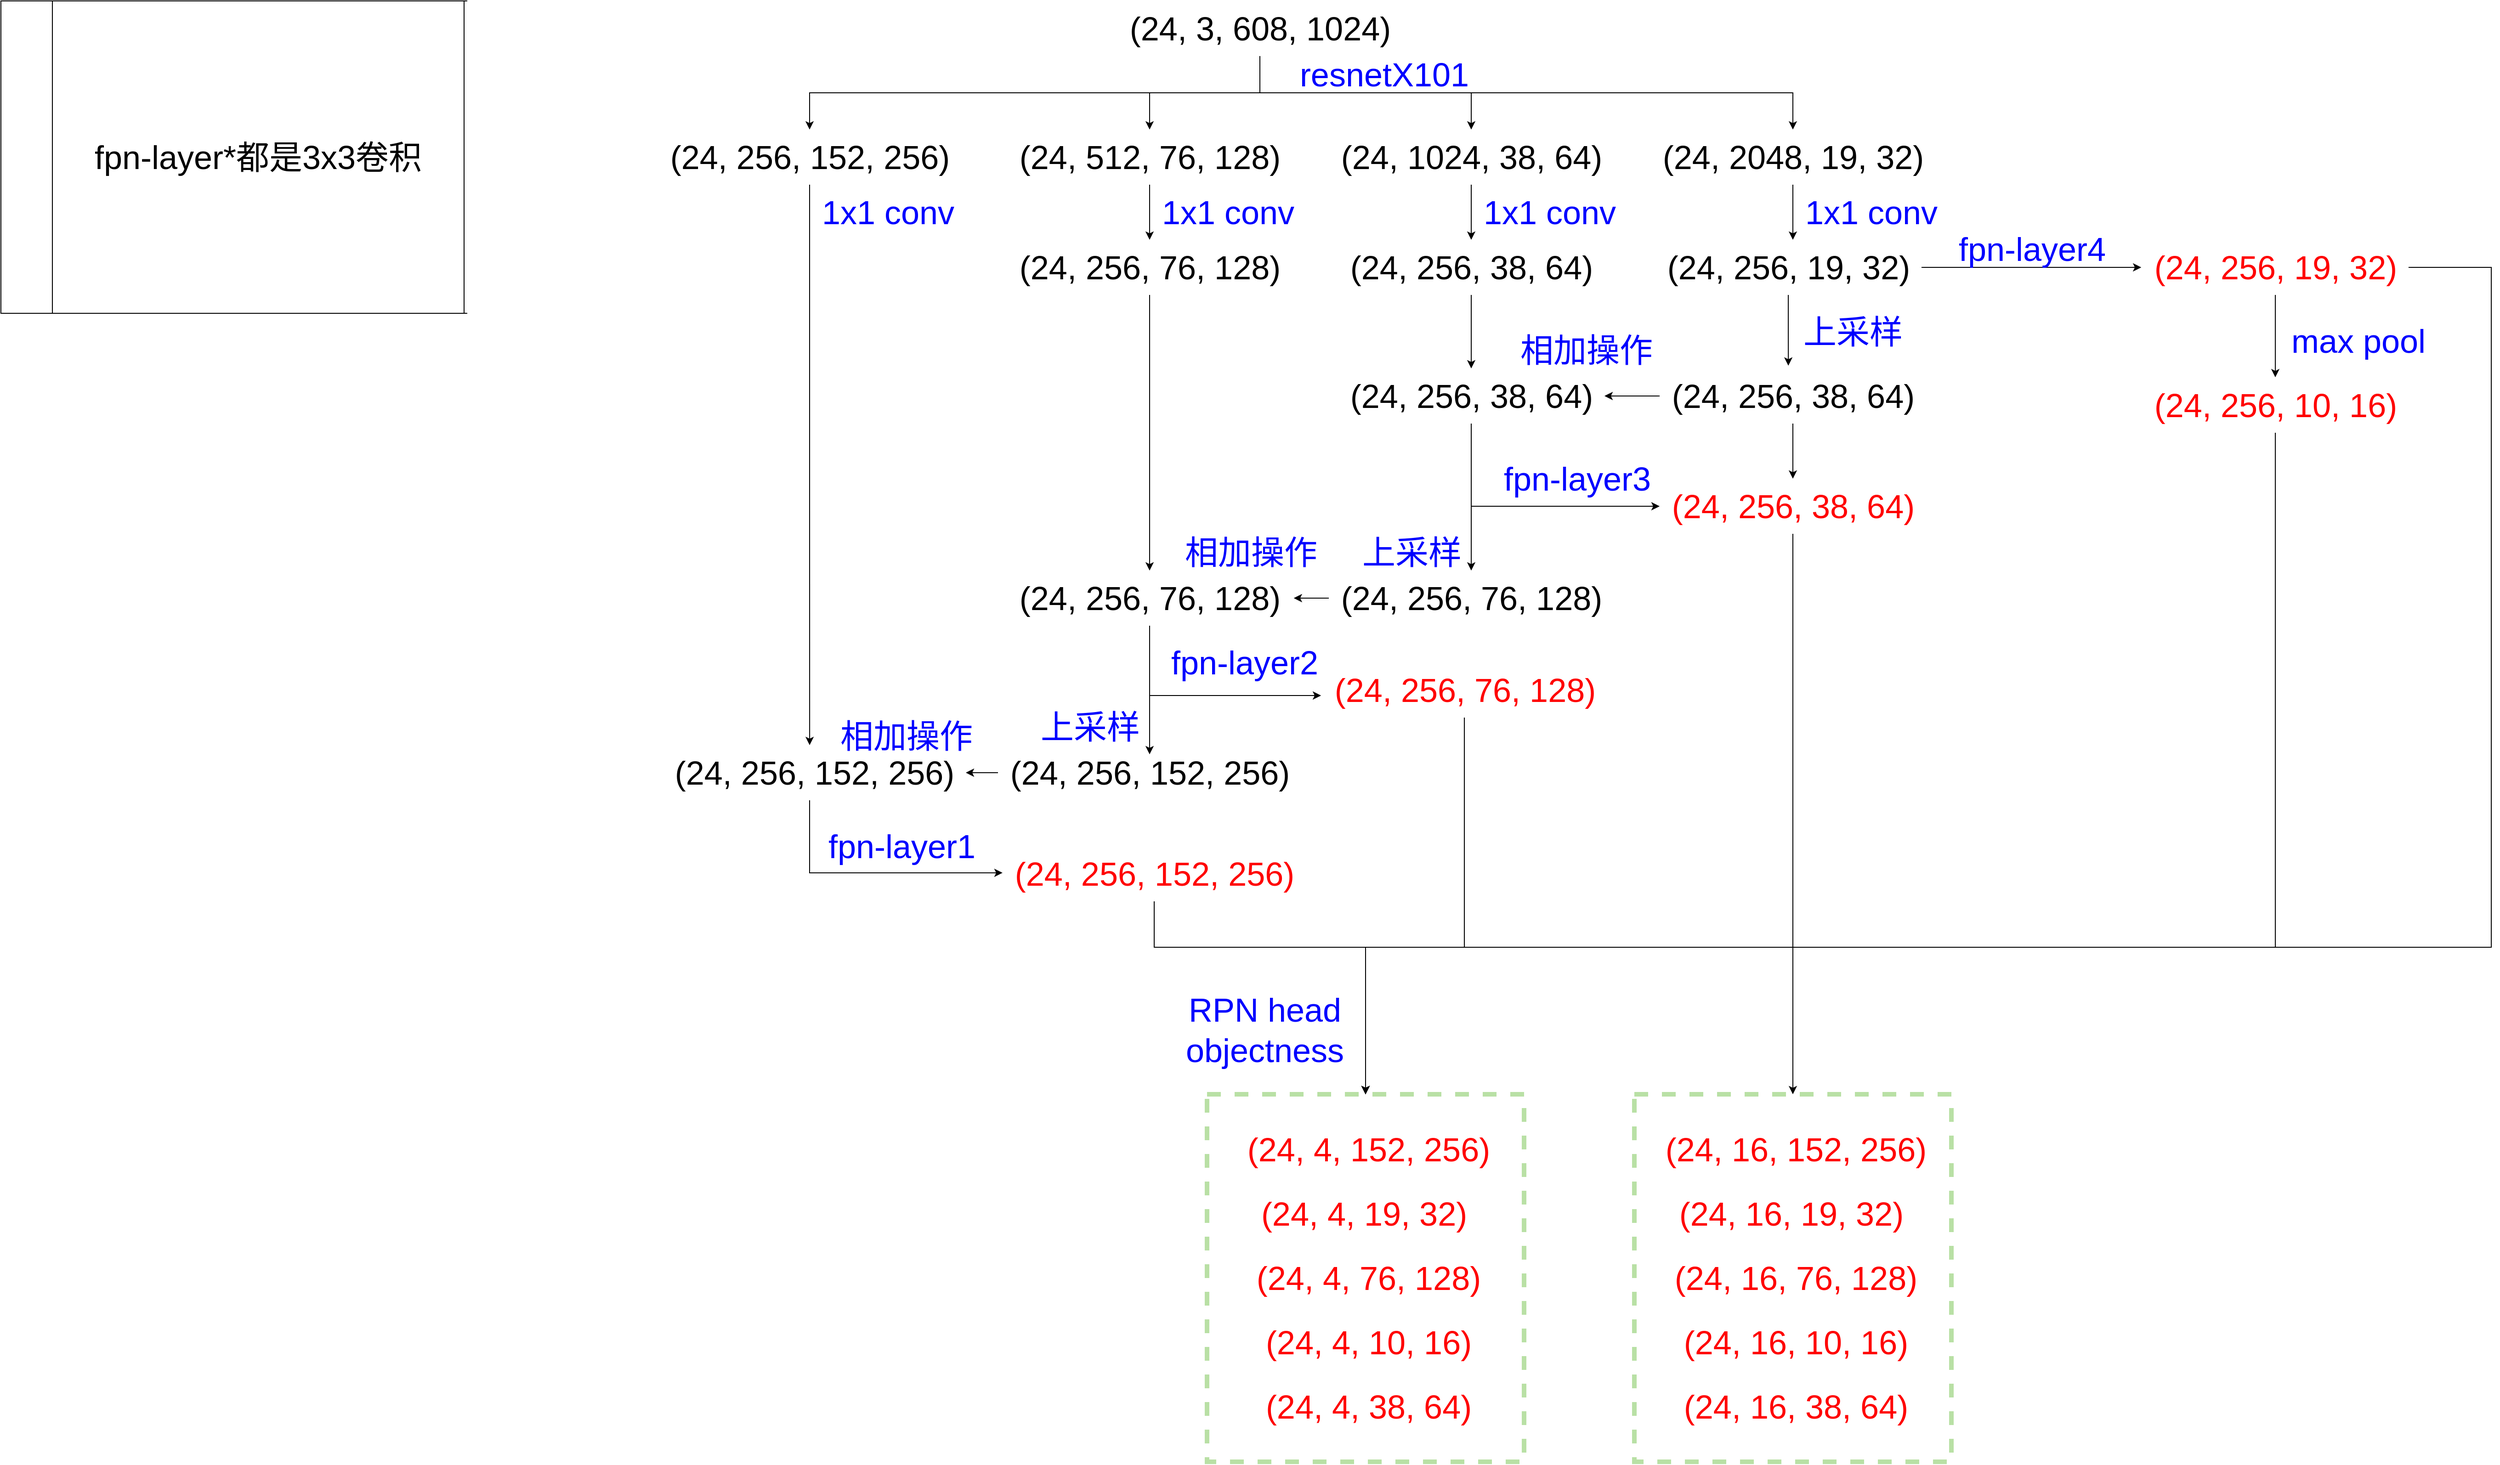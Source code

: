 <mxfile version="20.2.6" type="github">
  <diagram id="jDf5m3AYdCFQ41c70_qY" name="第 1 页">
    <mxGraphModel dx="2370" dy="1177" grid="1" gridSize="10" guides="1" tooltips="1" connect="1" arrows="1" fold="1" page="1" pageScale="1" pageWidth="3300" pageHeight="4681" math="0" shadow="0">
      <root>
        <mxCell id="0" />
        <mxCell id="1" parent="0" />
        <mxCell id="YfHTAPaN2DRpzsCkXwUB-10" style="edgeStyle=orthogonalEdgeStyle;rounded=0;orthogonalLoop=1;jettySize=auto;html=1;fontSize=36;" edge="1" parent="1" source="YfHTAPaN2DRpzsCkXwUB-4" target="YfHTAPaN2DRpzsCkXwUB-5">
          <mxGeometry relative="1" as="geometry">
            <Array as="points">
              <mxPoint x="1400" y="150" />
              <mxPoint x="910" y="150" />
            </Array>
          </mxGeometry>
        </mxCell>
        <mxCell id="YfHTAPaN2DRpzsCkXwUB-12" style="edgeStyle=orthogonalEdgeStyle;rounded=0;orthogonalLoop=1;jettySize=auto;html=1;fontSize=36;" edge="1" parent="1" source="YfHTAPaN2DRpzsCkXwUB-4" target="YfHTAPaN2DRpzsCkXwUB-6">
          <mxGeometry relative="1" as="geometry" />
        </mxCell>
        <mxCell id="YfHTAPaN2DRpzsCkXwUB-13" style="edgeStyle=orthogonalEdgeStyle;rounded=0;orthogonalLoop=1;jettySize=auto;html=1;fontSize=36;" edge="1" parent="1" source="YfHTAPaN2DRpzsCkXwUB-4" target="YfHTAPaN2DRpzsCkXwUB-7">
          <mxGeometry relative="1" as="geometry">
            <Array as="points">
              <mxPoint x="1400" y="150" />
              <mxPoint x="1980" y="150" />
            </Array>
          </mxGeometry>
        </mxCell>
        <mxCell id="YfHTAPaN2DRpzsCkXwUB-14" style="edgeStyle=orthogonalEdgeStyle;rounded=0;orthogonalLoop=1;jettySize=auto;html=1;fontSize=36;" edge="1" parent="1" source="YfHTAPaN2DRpzsCkXwUB-4" target="YfHTAPaN2DRpzsCkXwUB-8">
          <mxGeometry relative="1" as="geometry" />
        </mxCell>
        <mxCell id="YfHTAPaN2DRpzsCkXwUB-4" value="(24, 3, 608, 1024)" style="text;html=1;align=center;verticalAlign=middle;resizable=0;points=[];autosize=1;strokeColor=none;fillColor=none;fontSize=36;" vertex="1" parent="1">
          <mxGeometry x="1245" y="50" width="310" height="60" as="geometry" />
        </mxCell>
        <mxCell id="YfHTAPaN2DRpzsCkXwUB-78" style="edgeStyle=orthogonalEdgeStyle;rounded=0;orthogonalLoop=1;jettySize=auto;html=1;fontSize=36;fontColor=#FF0000;entryX=0.485;entryY=0;entryDx=0;entryDy=0;entryPerimeter=0;" edge="1" parent="1" source="YfHTAPaN2DRpzsCkXwUB-5" target="YfHTAPaN2DRpzsCkXwUB-80">
          <mxGeometry relative="1" as="geometry">
            <mxPoint x="910" y="820" as="targetPoint" />
          </mxGeometry>
        </mxCell>
        <mxCell id="YfHTAPaN2DRpzsCkXwUB-5" value="(24, 256, 152, 256)" style="text;html=1;align=center;verticalAlign=middle;resizable=0;points=[];autosize=1;strokeColor=none;fillColor=none;fontSize=36;" vertex="1" parent="1">
          <mxGeometry x="745" y="190" width="330" height="60" as="geometry" />
        </mxCell>
        <mxCell id="YfHTAPaN2DRpzsCkXwUB-59" style="edgeStyle=orthogonalEdgeStyle;rounded=0;orthogonalLoop=1;jettySize=auto;html=1;fontSize=36;fontColor=#FF0000;" edge="1" parent="1" source="YfHTAPaN2DRpzsCkXwUB-6" target="YfHTAPaN2DRpzsCkXwUB-51">
          <mxGeometry relative="1" as="geometry" />
        </mxCell>
        <mxCell id="YfHTAPaN2DRpzsCkXwUB-6" value="(24, 512, 76, 128)" style="text;html=1;align=center;verticalAlign=middle;resizable=0;points=[];autosize=1;strokeColor=none;fillColor=none;fontSize=36;" vertex="1" parent="1">
          <mxGeometry x="1125" y="190" width="310" height="60" as="geometry" />
        </mxCell>
        <mxCell id="YfHTAPaN2DRpzsCkXwUB-30" style="edgeStyle=orthogonalEdgeStyle;rounded=0;orthogonalLoop=1;jettySize=auto;html=1;fontSize=36;fontColor=#0000FF;" edge="1" parent="1" source="YfHTAPaN2DRpzsCkXwUB-7">
          <mxGeometry relative="1" as="geometry">
            <mxPoint x="1980" y="310" as="targetPoint" />
          </mxGeometry>
        </mxCell>
        <mxCell id="YfHTAPaN2DRpzsCkXwUB-7" value="(24, 2048, 19, 32)" style="text;html=1;align=center;verticalAlign=middle;resizable=0;points=[];autosize=1;strokeColor=none;fillColor=none;fontSize=36;" vertex="1" parent="1">
          <mxGeometry x="1825" y="190" width="310" height="60" as="geometry" />
        </mxCell>
        <mxCell id="YfHTAPaN2DRpzsCkXwUB-8" value="(24, 1024, 38, 64)" style="text;html=1;align=center;verticalAlign=middle;resizable=0;points=[];autosize=1;strokeColor=none;fillColor=none;fontSize=36;" vertex="1" parent="1">
          <mxGeometry x="1475" y="190" width="310" height="60" as="geometry" />
        </mxCell>
        <mxCell id="YfHTAPaN2DRpzsCkXwUB-15" value="&lt;font color=&quot;#0000ff&quot;&gt;resnetX101&lt;/font&gt;" style="text;html=1;align=center;verticalAlign=middle;resizable=0;points=[];autosize=1;strokeColor=none;fillColor=none;fontSize=36;" vertex="1" parent="1">
          <mxGeometry x="1430" y="100" width="210" height="60" as="geometry" />
        </mxCell>
        <mxCell id="YfHTAPaN2DRpzsCkXwUB-52" style="edgeStyle=orthogonalEdgeStyle;rounded=0;orthogonalLoop=1;jettySize=auto;html=1;entryX=-0.003;entryY=0.5;entryDx=0;entryDy=0;entryPerimeter=0;fontSize=36;fontColor=#FF0000;" edge="1" parent="1" source="YfHTAPaN2DRpzsCkXwUB-16" target="YfHTAPaN2DRpzsCkXwUB-19">
          <mxGeometry relative="1" as="geometry" />
        </mxCell>
        <mxCell id="YfHTAPaN2DRpzsCkXwUB-53" style="edgeStyle=orthogonalEdgeStyle;rounded=0;orthogonalLoop=1;jettySize=auto;html=1;entryX=0.483;entryY=-0.05;entryDx=0;entryDy=0;entryPerimeter=0;fontSize=36;fontColor=#FF0000;" edge="1" parent="1" source="YfHTAPaN2DRpzsCkXwUB-16" target="YfHTAPaN2DRpzsCkXwUB-23">
          <mxGeometry relative="1" as="geometry" />
        </mxCell>
        <mxCell id="YfHTAPaN2DRpzsCkXwUB-16" value="&lt;font color=&quot;#000000&quot;&gt;(24, 256, 19, 32)&lt;/font&gt;" style="text;html=1;align=center;verticalAlign=middle;resizable=0;points=[];autosize=1;strokeColor=none;fillColor=none;fontSize=36;fontColor=#0000FF;" vertex="1" parent="1">
          <mxGeometry x="1830" y="310" width="290" height="60" as="geometry" />
        </mxCell>
        <mxCell id="YfHTAPaN2DRpzsCkXwUB-18" value="&lt;font color=&quot;#0000ff&quot;&gt;1x1 conv&lt;/font&gt;" style="text;html=1;align=center;verticalAlign=middle;resizable=0;points=[];autosize=1;strokeColor=none;fillColor=none;fontSize=36;fontColor=#000000;" vertex="1" parent="1">
          <mxGeometry x="1980" y="250" width="170" height="60" as="geometry" />
        </mxCell>
        <mxCell id="YfHTAPaN2DRpzsCkXwUB-88" style="edgeStyle=orthogonalEdgeStyle;rounded=0;orthogonalLoop=1;jettySize=auto;html=1;entryX=0.5;entryY=-0.006;entryDx=0;entryDy=0;entryPerimeter=0;fontSize=36;fontColor=#000000;" edge="1" parent="1" source="YfHTAPaN2DRpzsCkXwUB-19" target="YfHTAPaN2DRpzsCkXwUB-87">
          <mxGeometry relative="1" as="geometry" />
        </mxCell>
        <mxCell id="YfHTAPaN2DRpzsCkXwUB-122" style="edgeStyle=orthogonalEdgeStyle;rounded=0;orthogonalLoop=1;jettySize=auto;html=1;fontSize=36;fontColor=#000000;" edge="1" parent="1" source="YfHTAPaN2DRpzsCkXwUB-19" target="YfHTAPaN2DRpzsCkXwUB-90">
          <mxGeometry relative="1" as="geometry">
            <Array as="points">
              <mxPoint x="2740" y="340" />
              <mxPoint x="2740" y="1080" />
              <mxPoint x="1515" y="1080" />
            </Array>
          </mxGeometry>
        </mxCell>
        <mxCell id="YfHTAPaN2DRpzsCkXwUB-19" value="&lt;font color=&quot;#ff0000&quot;&gt;(24, 256, 19, 32)&lt;/font&gt;" style="text;html=1;align=center;verticalAlign=middle;resizable=0;points=[];autosize=1;strokeColor=none;fillColor=none;fontSize=36;fontColor=#0000FF;" vertex="1" parent="1">
          <mxGeometry x="2360" y="310" width="290" height="60" as="geometry" />
        </mxCell>
        <mxCell id="YfHTAPaN2DRpzsCkXwUB-22" value="fpn-layer4" style="text;html=1;align=center;verticalAlign=middle;resizable=0;points=[];autosize=1;strokeColor=none;fillColor=none;fontSize=36;fontColor=#0000FF;" vertex="1" parent="1">
          <mxGeometry x="2150" y="290" width="180" height="60" as="geometry" />
        </mxCell>
        <mxCell id="YfHTAPaN2DRpzsCkXwUB-40" style="edgeStyle=orthogonalEdgeStyle;rounded=0;orthogonalLoop=1;jettySize=auto;html=1;entryX=1;entryY=0.5;entryDx=0;entryDy=0;entryPerimeter=0;fontSize=36;fontColor=#0000FF;" edge="1" parent="1" source="YfHTAPaN2DRpzsCkXwUB-23" target="YfHTAPaN2DRpzsCkXwUB-38">
          <mxGeometry relative="1" as="geometry" />
        </mxCell>
        <mxCell id="YfHTAPaN2DRpzsCkXwUB-67" style="edgeStyle=orthogonalEdgeStyle;rounded=0;orthogonalLoop=1;jettySize=auto;html=1;fontSize=36;fontColor=#FF0000;" edge="1" parent="1" source="YfHTAPaN2DRpzsCkXwUB-23" target="YfHTAPaN2DRpzsCkXwUB-42">
          <mxGeometry relative="1" as="geometry" />
        </mxCell>
        <mxCell id="YfHTAPaN2DRpzsCkXwUB-23" value="&lt;font color=&quot;#000000&quot;&gt;(24, 256, 38, 64)&lt;/font&gt;" style="text;html=1;align=center;verticalAlign=middle;resizable=0;points=[];autosize=1;strokeColor=none;fillColor=none;fontSize=36;fontColor=#0000FF;" vertex="1" parent="1">
          <mxGeometry x="1835" y="450" width="290" height="60" as="geometry" />
        </mxCell>
        <mxCell id="YfHTAPaN2DRpzsCkXwUB-25" value="上采样" style="text;html=1;align=center;verticalAlign=middle;resizable=0;points=[];autosize=1;strokeColor=none;fillColor=none;fontSize=36;fontColor=#0000FF;" vertex="1" parent="1">
          <mxGeometry x="1980" y="380" width="130" height="60" as="geometry" />
        </mxCell>
        <mxCell id="YfHTAPaN2DRpzsCkXwUB-31" style="edgeStyle=orthogonalEdgeStyle;rounded=0;orthogonalLoop=1;jettySize=auto;html=1;fontSize=36;fontColor=#0000FF;" edge="1" parent="1">
          <mxGeometry relative="1" as="geometry">
            <mxPoint x="1630" y="310" as="targetPoint" />
            <mxPoint x="1630" y="250" as="sourcePoint" />
          </mxGeometry>
        </mxCell>
        <mxCell id="YfHTAPaN2DRpzsCkXwUB-55" style="edgeStyle=orthogonalEdgeStyle;rounded=0;orthogonalLoop=1;jettySize=auto;html=1;fontSize=36;fontColor=#FF0000;" edge="1" parent="1" source="YfHTAPaN2DRpzsCkXwUB-33" target="YfHTAPaN2DRpzsCkXwUB-38">
          <mxGeometry relative="1" as="geometry" />
        </mxCell>
        <mxCell id="YfHTAPaN2DRpzsCkXwUB-33" value="&lt;font color=&quot;#000000&quot;&gt;(24, 256, 38, 64)&lt;/font&gt;" style="text;html=1;align=center;verticalAlign=middle;resizable=0;points=[];autosize=1;strokeColor=none;fillColor=none;fontSize=36;fontColor=#0000FF;" vertex="1" parent="1">
          <mxGeometry x="1485" y="310" width="290" height="60" as="geometry" />
        </mxCell>
        <mxCell id="YfHTAPaN2DRpzsCkXwUB-34" value="&lt;font color=&quot;#0000ff&quot;&gt;1x1 conv&lt;/font&gt;" style="text;html=1;align=center;verticalAlign=middle;resizable=0;points=[];autosize=1;strokeColor=none;fillColor=none;fontSize=36;fontColor=#000000;" vertex="1" parent="1">
          <mxGeometry x="1630" y="250" width="170" height="60" as="geometry" />
        </mxCell>
        <mxCell id="YfHTAPaN2DRpzsCkXwUB-37" value="fpn-layer2" style="text;html=1;align=center;verticalAlign=middle;resizable=0;points=[];autosize=1;strokeColor=none;fillColor=none;fontSize=36;fontColor=#0000FF;" vertex="1" parent="1">
          <mxGeometry x="1292.5" y="740" width="180" height="60" as="geometry" />
        </mxCell>
        <mxCell id="YfHTAPaN2DRpzsCkXwUB-66" style="edgeStyle=orthogonalEdgeStyle;rounded=0;orthogonalLoop=1;jettySize=auto;html=1;entryX=0;entryY=0.5;entryDx=0;entryDy=0;entryPerimeter=0;fontSize=36;fontColor=#FF0000;" edge="1" parent="1" source="YfHTAPaN2DRpzsCkXwUB-38" target="YfHTAPaN2DRpzsCkXwUB-42">
          <mxGeometry relative="1" as="geometry">
            <Array as="points">
              <mxPoint x="1630" y="600" />
            </Array>
          </mxGeometry>
        </mxCell>
        <mxCell id="YfHTAPaN2DRpzsCkXwUB-68" style="edgeStyle=orthogonalEdgeStyle;rounded=0;orthogonalLoop=1;jettySize=auto;html=1;fontSize=36;fontColor=#FF0000;" edge="1" parent="1" source="YfHTAPaN2DRpzsCkXwUB-38" target="YfHTAPaN2DRpzsCkXwUB-45">
          <mxGeometry relative="1" as="geometry" />
        </mxCell>
        <mxCell id="YfHTAPaN2DRpzsCkXwUB-38" value="&lt;font color=&quot;#000000&quot;&gt;(24, 256, 38, 64)&lt;/font&gt;" style="text;html=1;align=center;verticalAlign=middle;resizable=0;points=[];autosize=1;strokeColor=none;fillColor=none;fontSize=36;fontColor=#0000FF;" vertex="1" parent="1">
          <mxGeometry x="1485" y="450" width="290" height="60" as="geometry" />
        </mxCell>
        <mxCell id="YfHTAPaN2DRpzsCkXwUB-41" value="相加操作" style="text;html=1;align=center;verticalAlign=middle;resizable=0;points=[];autosize=1;strokeColor=none;fillColor=none;fontSize=36;fontColor=#0000FF;" vertex="1" parent="1">
          <mxGeometry x="1670" y="400" width="170" height="60" as="geometry" />
        </mxCell>
        <mxCell id="YfHTAPaN2DRpzsCkXwUB-120" style="edgeStyle=orthogonalEdgeStyle;rounded=0;orthogonalLoop=1;jettySize=auto;html=1;entryX=0.5;entryY=0;entryDx=0;entryDy=0;fontSize=36;fontColor=#000000;" edge="1" parent="1" source="YfHTAPaN2DRpzsCkXwUB-42" target="YfHTAPaN2DRpzsCkXwUB-90">
          <mxGeometry relative="1" as="geometry">
            <Array as="points">
              <mxPoint x="1980" y="1080" />
              <mxPoint x="1515" y="1080" />
            </Array>
          </mxGeometry>
        </mxCell>
        <mxCell id="YfHTAPaN2DRpzsCkXwUB-135" style="edgeStyle=orthogonalEdgeStyle;rounded=0;orthogonalLoop=1;jettySize=auto;html=1;entryX=0.5;entryY=0;entryDx=0;entryDy=0;fontSize=36;fontColor=#000000;" edge="1" parent="1" source="YfHTAPaN2DRpzsCkXwUB-42" target="YfHTAPaN2DRpzsCkXwUB-129">
          <mxGeometry relative="1" as="geometry" />
        </mxCell>
        <mxCell id="YfHTAPaN2DRpzsCkXwUB-42" value="&lt;font color=&quot;#ff0000&quot;&gt;(24, 256, 38, 64)&lt;/font&gt;" style="text;html=1;align=center;verticalAlign=middle;resizable=0;points=[];autosize=1;strokeColor=none;fillColor=none;fontSize=36;fontColor=#0000FF;" vertex="1" parent="1">
          <mxGeometry x="1835" y="570" width="290" height="60" as="geometry" />
        </mxCell>
        <mxCell id="YfHTAPaN2DRpzsCkXwUB-44" value="fpn-layer3" style="text;html=1;align=center;verticalAlign=middle;resizable=0;points=[];autosize=1;strokeColor=none;fillColor=none;fontSize=36;fontColor=#0000FF;" vertex="1" parent="1">
          <mxGeometry x="1655" y="540" width="180" height="60" as="geometry" />
        </mxCell>
        <mxCell id="YfHTAPaN2DRpzsCkXwUB-70" style="edgeStyle=orthogonalEdgeStyle;rounded=0;orthogonalLoop=1;jettySize=auto;html=1;entryX=1.006;entryY=0.5;entryDx=0;entryDy=0;entryPerimeter=0;fontSize=36;fontColor=#FF0000;" edge="1" parent="1" source="YfHTAPaN2DRpzsCkXwUB-45" target="YfHTAPaN2DRpzsCkXwUB-69">
          <mxGeometry relative="1" as="geometry" />
        </mxCell>
        <mxCell id="YfHTAPaN2DRpzsCkXwUB-45" value="&lt;font color=&quot;#000000&quot;&gt;(24, 256, 76, 128)&lt;/font&gt;" style="text;html=1;align=center;verticalAlign=middle;resizable=0;points=[];autosize=1;strokeColor=none;fillColor=none;fontSize=36;fontColor=#0000FF;" vertex="1" parent="1">
          <mxGeometry x="1475" y="670" width="310" height="60" as="geometry" />
        </mxCell>
        <mxCell id="YfHTAPaN2DRpzsCkXwUB-71" style="edgeStyle=orthogonalEdgeStyle;rounded=0;orthogonalLoop=1;jettySize=auto;html=1;fontSize=36;fontColor=#FF0000;" edge="1" parent="1" source="YfHTAPaN2DRpzsCkXwUB-51" target="YfHTAPaN2DRpzsCkXwUB-69">
          <mxGeometry relative="1" as="geometry" />
        </mxCell>
        <mxCell id="YfHTAPaN2DRpzsCkXwUB-51" value="(24, 256, 76, 128)" style="text;html=1;align=center;verticalAlign=middle;resizable=0;points=[];autosize=1;strokeColor=none;fillColor=none;fontSize=36;" vertex="1" parent="1">
          <mxGeometry x="1125" y="310" width="310" height="60" as="geometry" />
        </mxCell>
        <mxCell id="YfHTAPaN2DRpzsCkXwUB-58" value="上采样" style="text;html=1;align=center;verticalAlign=middle;resizable=0;points=[];autosize=1;strokeColor=none;fillColor=none;fontSize=36;fontColor=#0000FF;" vertex="1" parent="1">
          <mxGeometry x="1500" y="620" width="130" height="60" as="geometry" />
        </mxCell>
        <mxCell id="YfHTAPaN2DRpzsCkXwUB-60" value="&lt;font color=&quot;#0000ff&quot;&gt;1x1 conv&lt;/font&gt;" style="text;html=1;align=center;verticalAlign=middle;resizable=0;points=[];autosize=1;strokeColor=none;fillColor=none;fontSize=36;fontColor=#000000;" vertex="1" parent="1">
          <mxGeometry x="1280" y="250" width="170" height="60" as="geometry" />
        </mxCell>
        <mxCell id="YfHTAPaN2DRpzsCkXwUB-74" style="edgeStyle=orthogonalEdgeStyle;rounded=0;orthogonalLoop=1;jettySize=auto;html=1;entryX=-0.003;entryY=0.6;entryDx=0;entryDy=0;entryPerimeter=0;fontSize=36;fontColor=#FF0000;" edge="1" parent="1" source="YfHTAPaN2DRpzsCkXwUB-69" target="YfHTAPaN2DRpzsCkXwUB-73">
          <mxGeometry relative="1" as="geometry">
            <Array as="points">
              <mxPoint x="1280" y="806" />
            </Array>
          </mxGeometry>
        </mxCell>
        <mxCell id="YfHTAPaN2DRpzsCkXwUB-75" style="edgeStyle=orthogonalEdgeStyle;rounded=0;orthogonalLoop=1;jettySize=auto;html=1;fontSize=36;fontColor=#FF0000;" edge="1" parent="1" source="YfHTAPaN2DRpzsCkXwUB-69">
          <mxGeometry relative="1" as="geometry">
            <mxPoint x="1280" y="870" as="targetPoint" />
          </mxGeometry>
        </mxCell>
        <mxCell id="YfHTAPaN2DRpzsCkXwUB-69" value="&lt;font color=&quot;#000000&quot;&gt;(24, 256, 76, 128)&lt;/font&gt;" style="text;html=1;align=center;verticalAlign=middle;resizable=0;points=[];autosize=1;strokeColor=none;fillColor=none;fontSize=36;fontColor=#0000FF;" vertex="1" parent="1">
          <mxGeometry x="1125" y="670" width="310" height="60" as="geometry" />
        </mxCell>
        <mxCell id="YfHTAPaN2DRpzsCkXwUB-72" value="相加操作" style="text;html=1;align=center;verticalAlign=middle;resizable=0;points=[];autosize=1;strokeColor=none;fillColor=none;fontSize=36;fontColor=#0000FF;" vertex="1" parent="1">
          <mxGeometry x="1305" y="620" width="170" height="60" as="geometry" />
        </mxCell>
        <mxCell id="YfHTAPaN2DRpzsCkXwUB-119" style="edgeStyle=orthogonalEdgeStyle;rounded=0;orthogonalLoop=1;jettySize=auto;html=1;fontSize=36;fontColor=#000000;" edge="1" parent="1" source="YfHTAPaN2DRpzsCkXwUB-73" target="YfHTAPaN2DRpzsCkXwUB-90">
          <mxGeometry relative="1" as="geometry">
            <Array as="points">
              <mxPoint x="1623" y="1080" />
              <mxPoint x="1515" y="1080" />
            </Array>
          </mxGeometry>
        </mxCell>
        <mxCell id="YfHTAPaN2DRpzsCkXwUB-73" value="&lt;font color=&quot;#ff0000&quot;&gt;(24, 256, 76, 128)&lt;/font&gt;" style="text;html=1;align=center;verticalAlign=middle;resizable=0;points=[];autosize=1;strokeColor=none;fillColor=none;fontSize=36;fontColor=#0000FF;" vertex="1" parent="1">
          <mxGeometry x="1467.5" y="770" width="310" height="60" as="geometry" />
        </mxCell>
        <mxCell id="YfHTAPaN2DRpzsCkXwUB-81" style="edgeStyle=orthogonalEdgeStyle;rounded=0;orthogonalLoop=1;jettySize=auto;html=1;fontSize=36;fontColor=#FF0000;" edge="1" parent="1" source="YfHTAPaN2DRpzsCkXwUB-76" target="YfHTAPaN2DRpzsCkXwUB-80">
          <mxGeometry relative="1" as="geometry" />
        </mxCell>
        <mxCell id="YfHTAPaN2DRpzsCkXwUB-76" value="&lt;font color=&quot;#000000&quot;&gt;(24, 256, 152, 256)&lt;/font&gt;" style="text;html=1;align=center;verticalAlign=middle;resizable=0;points=[];autosize=1;strokeColor=none;fillColor=none;fontSize=36;fontColor=#0000FF;" vertex="1" parent="1">
          <mxGeometry x="1115" y="860" width="330" height="60" as="geometry" />
        </mxCell>
        <mxCell id="YfHTAPaN2DRpzsCkXwUB-77" value="上采样" style="text;html=1;align=center;verticalAlign=middle;resizable=0;points=[];autosize=1;strokeColor=none;fillColor=none;fontSize=36;fontColor=#0000FF;" vertex="1" parent="1">
          <mxGeometry x="1150" y="810" width="130" height="60" as="geometry" />
        </mxCell>
        <mxCell id="YfHTAPaN2DRpzsCkXwUB-79" value="&lt;font color=&quot;#0000ff&quot;&gt;1x1 conv&lt;/font&gt;" style="text;html=1;align=center;verticalAlign=middle;resizable=0;points=[];autosize=1;strokeColor=none;fillColor=none;fontSize=36;fontColor=#000000;" vertex="1" parent="1">
          <mxGeometry x="910" y="250" width="170" height="60" as="geometry" />
        </mxCell>
        <mxCell id="YfHTAPaN2DRpzsCkXwUB-84" style="edgeStyle=orthogonalEdgeStyle;rounded=0;orthogonalLoop=1;jettySize=auto;html=1;entryX=0;entryY=0.483;entryDx=0;entryDy=0;entryPerimeter=0;fontSize=36;fontColor=#FF0000;" edge="1" parent="1" source="YfHTAPaN2DRpzsCkXwUB-80" target="YfHTAPaN2DRpzsCkXwUB-83">
          <mxGeometry relative="1" as="geometry">
            <Array as="points">
              <mxPoint x="910" y="999" />
            </Array>
          </mxGeometry>
        </mxCell>
        <mxCell id="YfHTAPaN2DRpzsCkXwUB-80" value="&lt;font color=&quot;#000000&quot;&gt;(24, 256, 152, 256)&lt;/font&gt;" style="text;html=1;align=center;verticalAlign=middle;resizable=0;points=[];autosize=1;strokeColor=none;fillColor=none;fontSize=36;fontColor=#0000FF;" vertex="1" parent="1">
          <mxGeometry x="750" y="860" width="330" height="60" as="geometry" />
        </mxCell>
        <mxCell id="YfHTAPaN2DRpzsCkXwUB-82" value="相加操作" style="text;html=1;align=center;verticalAlign=middle;resizable=0;points=[];autosize=1;strokeColor=none;fillColor=none;fontSize=36;fontColor=#0000FF;" vertex="1" parent="1">
          <mxGeometry x="930" y="820" width="170" height="60" as="geometry" />
        </mxCell>
        <mxCell id="YfHTAPaN2DRpzsCkXwUB-111" style="edgeStyle=orthogonalEdgeStyle;rounded=0;orthogonalLoop=1;jettySize=auto;html=1;entryX=0.5;entryY=0;entryDx=0;entryDy=0;fontSize=36;fontColor=#000000;" edge="1" parent="1" source="YfHTAPaN2DRpzsCkXwUB-83" target="YfHTAPaN2DRpzsCkXwUB-90">
          <mxGeometry relative="1" as="geometry">
            <Array as="points">
              <mxPoint x="1285" y="1080" />
              <mxPoint x="1515" y="1080" />
            </Array>
          </mxGeometry>
        </mxCell>
        <mxCell id="YfHTAPaN2DRpzsCkXwUB-83" value="&lt;font color=&quot;#ff0000&quot;&gt;(24, 256, 152, 256)&lt;/font&gt;" style="text;html=1;align=center;verticalAlign=middle;resizable=0;points=[];autosize=1;strokeColor=none;fillColor=none;fontSize=36;fontColor=#0000FF;" vertex="1" parent="1">
          <mxGeometry x="1120" y="970" width="330" height="60" as="geometry" />
        </mxCell>
        <mxCell id="YfHTAPaN2DRpzsCkXwUB-85" value="fpn-layer1" style="text;html=1;align=center;verticalAlign=middle;resizable=0;points=[];autosize=1;strokeColor=none;fillColor=none;fontSize=36;fontColor=#0000FF;" vertex="1" parent="1">
          <mxGeometry x="920" y="940" width="180" height="60" as="geometry" />
        </mxCell>
        <mxCell id="YfHTAPaN2DRpzsCkXwUB-86" value="&lt;font color=&quot;#000000&quot;&gt;fpn-layer*都是3x3卷积&lt;/font&gt;" style="shape=process;whiteSpace=wrap;html=1;backgroundOutline=1;fontSize=36;fontColor=#FF0000;" vertex="1" parent="1">
          <mxGeometry x="30" y="50" width="560" height="340" as="geometry" />
        </mxCell>
        <mxCell id="YfHTAPaN2DRpzsCkXwUB-121" style="edgeStyle=orthogonalEdgeStyle;rounded=0;orthogonalLoop=1;jettySize=auto;html=1;fontSize=36;fontColor=#000000;" edge="1" parent="1" source="YfHTAPaN2DRpzsCkXwUB-87" target="YfHTAPaN2DRpzsCkXwUB-90">
          <mxGeometry relative="1" as="geometry">
            <Array as="points">
              <mxPoint x="2505" y="1080" />
              <mxPoint x="1515" y="1080" />
            </Array>
          </mxGeometry>
        </mxCell>
        <mxCell id="YfHTAPaN2DRpzsCkXwUB-87" value="&lt;font color=&quot;#ff0000&quot;&gt;(24, 256, 10, 16)&lt;/font&gt;" style="text;html=1;align=center;verticalAlign=middle;resizable=0;points=[];autosize=1;strokeColor=none;fillColor=none;fontSize=36;fontColor=#0000FF;" vertex="1" parent="1">
          <mxGeometry x="2360" y="460" width="290" height="60" as="geometry" />
        </mxCell>
        <mxCell id="YfHTAPaN2DRpzsCkXwUB-89" value="max pool" style="text;html=1;align=center;verticalAlign=middle;resizable=0;points=[];autosize=1;strokeColor=none;fillColor=none;fontSize=36;fontColor=#0000FF;" vertex="1" parent="1">
          <mxGeometry x="2510" y="390" width="170" height="60" as="geometry" />
        </mxCell>
        <mxCell id="YfHTAPaN2DRpzsCkXwUB-90" value="" style="rounded=0;whiteSpace=wrap;html=1;fontSize=36;fontColor=#000000;dashed=1;strokeColor=#B9E0A5;strokeWidth=5;" vertex="1" parent="1">
          <mxGeometry x="1342.5" y="1240" width="345" height="400" as="geometry" />
        </mxCell>
        <mxCell id="YfHTAPaN2DRpzsCkXwUB-96" value="&lt;font color=&quot;#ff0000&quot;&gt;(24, 4, 152, 256)&lt;/font&gt;" style="text;html=1;align=center;verticalAlign=middle;resizable=0;points=[];autosize=1;strokeColor=none;fillColor=none;fontSize=36;fontColor=#0000FF;" vertex="1" parent="1">
          <mxGeometry x="1372.5" y="1270" width="290" height="60" as="geometry" />
        </mxCell>
        <mxCell id="YfHTAPaN2DRpzsCkXwUB-97" value="&lt;font color=&quot;#ff0000&quot;&gt;(24, 4, 76, 128)&lt;/font&gt;" style="text;html=1;align=center;verticalAlign=middle;resizable=0;points=[];autosize=1;strokeColor=none;fillColor=none;fontSize=36;fontColor=#0000FF;" vertex="1" parent="1">
          <mxGeometry x="1382.5" y="1410" width="270" height="60" as="geometry" />
        </mxCell>
        <mxCell id="YfHTAPaN2DRpzsCkXwUB-98" value="&lt;font color=&quot;#ff0000&quot;&gt;(24, 4, 38, 64)&lt;/font&gt;" style="text;html=1;align=center;verticalAlign=middle;resizable=0;points=[];autosize=1;strokeColor=none;fillColor=none;fontSize=36;fontColor=#0000FF;" vertex="1" parent="1">
          <mxGeometry x="1392.5" y="1550" width="250" height="60" as="geometry" />
        </mxCell>
        <mxCell id="YfHTAPaN2DRpzsCkXwUB-99" value="&lt;font color=&quot;#ff0000&quot;&gt;(24, 4, 19, 32)&lt;/font&gt;" style="text;html=1;align=center;verticalAlign=middle;resizable=0;points=[];autosize=1;strokeColor=none;fillColor=none;fontSize=36;fontColor=#0000FF;" vertex="1" parent="1">
          <mxGeometry x="1387.5" y="1340" width="250" height="60" as="geometry" />
        </mxCell>
        <mxCell id="YfHTAPaN2DRpzsCkXwUB-100" value="&lt;font color=&quot;#ff0000&quot;&gt;(24, 4, 10, 16)&lt;/font&gt;" style="text;html=1;align=center;verticalAlign=middle;resizable=0;points=[];autosize=1;strokeColor=none;fillColor=none;fontSize=36;fontColor=#0000FF;" vertex="1" parent="1">
          <mxGeometry x="1392.5" y="1480" width="250" height="60" as="geometry" />
        </mxCell>
        <mxCell id="YfHTAPaN2DRpzsCkXwUB-101" value="RPN head&lt;br&gt;objectness" style="text;html=1;align=center;verticalAlign=middle;resizable=0;points=[];autosize=1;strokeColor=none;fillColor=none;fontSize=36;fontColor=#0000FF;" vertex="1" parent="1">
          <mxGeometry x="1305" y="1120" width="200" height="100" as="geometry" />
        </mxCell>
        <mxCell id="YfHTAPaN2DRpzsCkXwUB-123" value="" style="rounded=0;whiteSpace=wrap;html=1;fontSize=36;fontColor=#000000;dashed=1;strokeColor=#B9E0A5;strokeWidth=5;" vertex="1" parent="1">
          <mxGeometry x="1342.5" y="1240" width="345" height="400" as="geometry" />
        </mxCell>
        <mxCell id="YfHTAPaN2DRpzsCkXwUB-124" value="&lt;font color=&quot;#ff0000&quot;&gt;(24, 4, 152, 256)&lt;/font&gt;" style="text;html=1;align=center;verticalAlign=middle;resizable=0;points=[];autosize=1;strokeColor=none;fillColor=none;fontSize=36;fontColor=#0000FF;" vertex="1" parent="1">
          <mxGeometry x="1372.5" y="1270" width="290" height="60" as="geometry" />
        </mxCell>
        <mxCell id="YfHTAPaN2DRpzsCkXwUB-125" value="&lt;font color=&quot;#ff0000&quot;&gt;(24, 4, 76, 128)&lt;/font&gt;" style="text;html=1;align=center;verticalAlign=middle;resizable=0;points=[];autosize=1;strokeColor=none;fillColor=none;fontSize=36;fontColor=#0000FF;" vertex="1" parent="1">
          <mxGeometry x="1382.5" y="1410" width="270" height="60" as="geometry" />
        </mxCell>
        <mxCell id="YfHTAPaN2DRpzsCkXwUB-126" value="&lt;font color=&quot;#ff0000&quot;&gt;(24, 4, 38, 64)&lt;/font&gt;" style="text;html=1;align=center;verticalAlign=middle;resizable=0;points=[];autosize=1;strokeColor=none;fillColor=none;fontSize=36;fontColor=#0000FF;" vertex="1" parent="1">
          <mxGeometry x="1392.5" y="1550" width="250" height="60" as="geometry" />
        </mxCell>
        <mxCell id="YfHTAPaN2DRpzsCkXwUB-127" value="&lt;font color=&quot;#ff0000&quot;&gt;(24, 4, 19, 32)&lt;/font&gt;" style="text;html=1;align=center;verticalAlign=middle;resizable=0;points=[];autosize=1;strokeColor=none;fillColor=none;fontSize=36;fontColor=#0000FF;" vertex="1" parent="1">
          <mxGeometry x="1387.5" y="1340" width="250" height="60" as="geometry" />
        </mxCell>
        <mxCell id="YfHTAPaN2DRpzsCkXwUB-128" value="&lt;font color=&quot;#ff0000&quot;&gt;(24, 4, 10, 16)&lt;/font&gt;" style="text;html=1;align=center;verticalAlign=middle;resizable=0;points=[];autosize=1;strokeColor=none;fillColor=none;fontSize=36;fontColor=#0000FF;" vertex="1" parent="1">
          <mxGeometry x="1392.5" y="1480" width="250" height="60" as="geometry" />
        </mxCell>
        <mxCell id="YfHTAPaN2DRpzsCkXwUB-129" value="" style="rounded=0;whiteSpace=wrap;html=1;fontSize=36;fontColor=#000000;dashed=1;strokeColor=#B9E0A5;strokeWidth=5;" vertex="1" parent="1">
          <mxGeometry x="1807.5" y="1240" width="345" height="400" as="geometry" />
        </mxCell>
        <mxCell id="YfHTAPaN2DRpzsCkXwUB-130" value="&lt;font color=&quot;#ff0000&quot;&gt;(24, 16, 152, 256)&lt;/font&gt;" style="text;html=1;align=center;verticalAlign=middle;resizable=0;points=[];autosize=1;strokeColor=none;fillColor=none;fontSize=36;fontColor=#0000FF;" vertex="1" parent="1">
          <mxGeometry x="1827.5" y="1270" width="310" height="60" as="geometry" />
        </mxCell>
        <mxCell id="YfHTAPaN2DRpzsCkXwUB-131" value="&lt;font color=&quot;#ff0000&quot;&gt;(24, 16, 76, 128)&lt;/font&gt;" style="text;html=1;align=center;verticalAlign=middle;resizable=0;points=[];autosize=1;strokeColor=none;fillColor=none;fontSize=36;fontColor=#0000FF;" vertex="1" parent="1">
          <mxGeometry x="1837.5" y="1410" width="290" height="60" as="geometry" />
        </mxCell>
        <mxCell id="YfHTAPaN2DRpzsCkXwUB-132" value="&lt;font color=&quot;#ff0000&quot;&gt;(24, 16, 38, 64)&lt;/font&gt;" style="text;html=1;align=center;verticalAlign=middle;resizable=0;points=[];autosize=1;strokeColor=none;fillColor=none;fontSize=36;fontColor=#0000FF;" vertex="1" parent="1">
          <mxGeometry x="1847.5" y="1550" width="270" height="60" as="geometry" />
        </mxCell>
        <mxCell id="YfHTAPaN2DRpzsCkXwUB-133" value="&lt;font color=&quot;#ff0000&quot;&gt;(24, 16, 19, 32)&lt;/font&gt;" style="text;html=1;align=center;verticalAlign=middle;resizable=0;points=[];autosize=1;strokeColor=none;fillColor=none;fontSize=36;fontColor=#0000FF;" vertex="1" parent="1">
          <mxGeometry x="1842.5" y="1340" width="270" height="60" as="geometry" />
        </mxCell>
        <mxCell id="YfHTAPaN2DRpzsCkXwUB-134" value="&lt;font color=&quot;#ff0000&quot;&gt;(24, 16, 10, 16)&lt;/font&gt;" style="text;html=1;align=center;verticalAlign=middle;resizable=0;points=[];autosize=1;strokeColor=none;fillColor=none;fontSize=36;fontColor=#0000FF;" vertex="1" parent="1">
          <mxGeometry x="1847.5" y="1480" width="270" height="60" as="geometry" />
        </mxCell>
      </root>
    </mxGraphModel>
  </diagram>
</mxfile>
